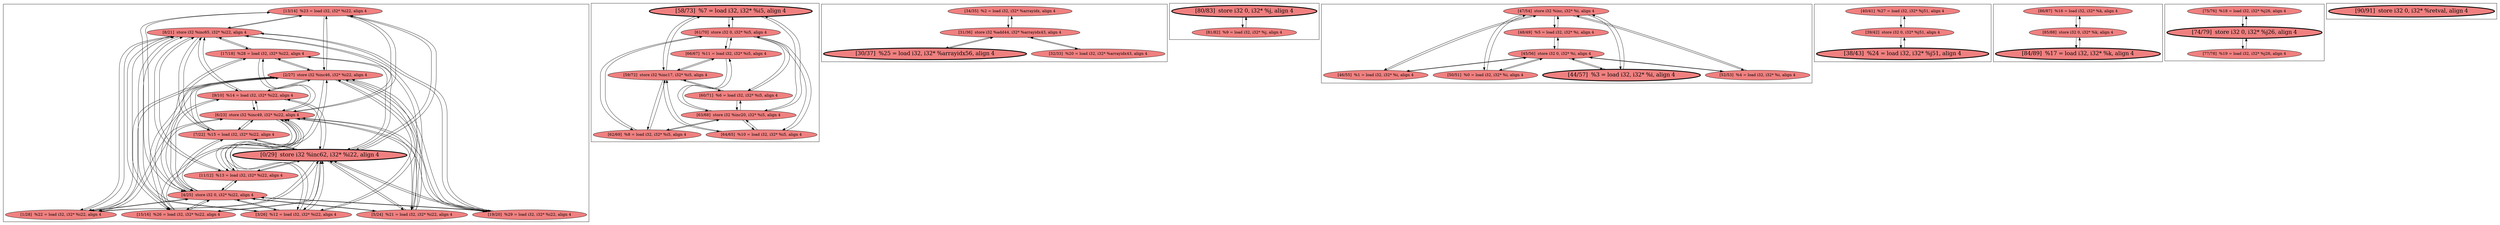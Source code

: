
digraph G {



node152->node150 [ ]
node156->node155 [ ]
node187->node186 [ ]
node191->node192 [ ]
node156->node147 [ ]
node151->node154 [ ]
node161->node151 [ ]
node148->node156 [ ]
node166->node169 [ ]
node174->node173 [ ]
node173->node174 [ ]
node189->node186 [ ]
node186->node189 [ ]
node157->node150 [ ]
node189->node192 [ ]
node151->node159 [ ]
node188->node192 [ ]
node192->node188 [ ]
node154->node160 [ ]
node178->node180 [ ]
node180->node178 [ ]
node156->node161 [ ]
node179->node178 [ ]
node180->node176 [ ]
node176->node181 [ ]
node158->node153 [ ]
node151->node152 [ ]
node192->node191 [ ]
node185->node191 [ ]
node151->node149 [ ]
node168->node169 [ ]
node156->node149 [ ]
node169->node168 [ ]
node155->node151 [ ]
node185->node190 [ ]
node177->node178 [ ]
node187->node185 [ ]
node190->node185 [ ]
node190->node192 [ ]
node150->node152 [ ]
node170->node172 [ ]
node160->node149 [ ]
node162->node164 [ ]
node156->node159 [ ]
node184->node182 [ ]
node147->node151 [ ]
node155->node156 [ ]
node191->node185 [ ]
node178->node177 [ ]
node156->node148 [ ]
node150->node155 [ ]
node150->node159 [ ]
node154->node156 [ ]
node153->node158 [ ]
node152->node160 [ ]
node182->node184 [ ]
node153->node152 [ ]
node192->node190 [ ]
node161->node150 [ ]
node150->node161 [ ]
node183->node182 [ ]
node155->node150 [ ]
node176->node180 [ ]
node157->node153 [ ]
node181->node178 [ ]
node187->node192 [ ]
node185->node188 [ ]
node153->node154 [ ]
node149->node156 [ ]
node186->node187 [ ]
node151->node161 [ ]
node182->node183 [ ]
node157->node160 [ ]
node150->node148 [ ]
node159->node156 [ ]
node159->node150 [ ]
node171->node172 [ ]
node164->node162 [ ]
node153->node157 [ ]
node160->node157 [ ]
node159->node151 [ ]
node178->node181 [ ]
node164->node163 [ ]
node148->node153 [ ]
node161->node156 [ ]
node150->node157 [ ]
node151->node155 [ ]
node160->node158 [ ]
node153->node148 [ ]
node154->node150 [ ]
node178->node179 [ ]
node155->node160 [ ]
node149->node151 [ ]
node158->node156 [ ]
node175->node178 [ ]
node176->node177 [ ]
node150->node147 [ ]
node158->node151 [ ]
node178->node175 [ ]
node148->node151 [ ]
node151->node148 [ ]
node176->node179 [ ]
node153->node155 [ ]
node150->node154 [ ]
node177->node176 [ ]
node161->node153 [ ]
node175->node176 [ ]
node176->node175 [ ]
node156->node157 [ ]
node190->node186 [ ]
node169->node166 [ ]
node148->node150 [ ]
node192->node187 [ ]
node155->node153 [ ]
node147->node156 [ ]
node179->node176 [ ]
node186->node191 [ ]
node186->node188 [ ]
node159->node160 [ ]
node188->node186 [ ]
node163->node164 [ ]
node186->node190 [ ]
node172->node170 [ ]
node191->node186 [ ]
node188->node185 [ ]
node185->node189 [ ]
node153->node149 [ ]
node189->node185 [ ]
node147->node150 [ ]
node158->node160 [ ]
node151->node158 [ ]
node156->node152 [ ]
node157->node156 [ ]
node158->node150 [ ]
node150->node158 [ ]
node154->node153 [ ]
node159->node153 [ ]
node153->node159 [ ]
node151->node147 [ ]
node157->node151 [ ]
node152->node153 [ ]
node151->node157 [ ]
node156->node158 [ ]
node167->node169 [ ]
node169->node167 [ ]
node185->node187 [ ]
node153->node161 [ ]
node152->node156 [ ]
node161->node160 [ ]
node160->node155 [ ]
node152->node151 [ ]
node149->node153 [ ]
node150->node149 [ ]
node149->node150 [ ]
node153->node147 [ ]
node160->node159 [ ]
node147->node153 [ ]
node160->node154 [ ]
node192->node189 [ ]
node181->node176 [ ]
node160->node152 [ ]
node154->node151 [ ]
node148->node160 [ ]
node160->node147 [ ]
node147->node160 [ ]
node160->node148 [ ]
node160->node161 [ ]
node149->node160 [ ]
node156->node154 [ ]
node172->node171 [ ]


subgraph cluster8 {


node192 [fillcolor=lightcoral,label="[63/68]  store i32 %inc20, i32* %i5, align 4",shape=ellipse,style=filled ]
node191 [fillcolor=lightcoral,label="[64/65]  %10 = load i32, i32* %i5, align 4",shape=ellipse,style=filled ]
node185 [fillcolor=lightcoral,label="[59/72]  store i32 %inc17, i32* %i5, align 4",shape=ellipse,style=filled ]
node187 [penwidth=3.0,fontsize=20,fillcolor=lightcoral,label="[58/73]  %7 = load i32, i32* %i5, align 4",shape=ellipse,style=filled ]
node189 [fillcolor=lightcoral,label="[62/69]  %8 = load i32, i32* %i5, align 4",shape=ellipse,style=filled ]
node188 [fillcolor=lightcoral,label="[60/71]  %6 = load i32, i32* %i5, align 4",shape=ellipse,style=filled ]
node186 [fillcolor=lightcoral,label="[61/70]  store i32 0, i32* %i5, align 4",shape=ellipse,style=filled ]
node190 [fillcolor=lightcoral,label="[66/67]  %11 = load i32, i32* %i5, align 4",shape=ellipse,style=filled ]



}

subgraph cluster7 {


node184 [fillcolor=lightcoral,label="[75/76]  %18 = load i32, i32* %j26, align 4",shape=ellipse,style=filled ]
node182 [penwidth=3.0,fontsize=20,fillcolor=lightcoral,label="[74/79]  store i32 0, i32* %j26, align 4",shape=ellipse,style=filled ]
node183 [fillcolor=lightcoral,label="[77/78]  %19 = load i32, i32* %j26, align 4",shape=ellipse,style=filled ]



}

subgraph cluster6 {


node181 [fillcolor=lightcoral,label="[50/51]  %0 = load i32, i32* %i, align 4",shape=ellipse,style=filled ]
node176 [fillcolor=lightcoral,label="[45/56]  store i32 0, i32* %i, align 4",shape=ellipse,style=filled ]
node179 [fillcolor=lightcoral,label="[46/55]  %1 = load i32, i32* %i, align 4",shape=ellipse,style=filled ]
node175 [fillcolor=lightcoral,label="[52/53]  %4 = load i32, i32* %i, align 4",shape=ellipse,style=filled ]
node177 [penwidth=3.0,fontsize=20,fillcolor=lightcoral,label="[44/57]  %3 = load i32, i32* %i, align 4",shape=ellipse,style=filled ]
node178 [fillcolor=lightcoral,label="[47/54]  store i32 %inc, i32* %i, align 4",shape=ellipse,style=filled ]
node180 [fillcolor=lightcoral,label="[48/49]  %5 = load i32, i32* %i, align 4",shape=ellipse,style=filled ]



}

subgraph cluster0 {


node161 [fillcolor=lightcoral,label="[5/24]  %21 = load i32, i32* %i22, align 4",shape=ellipse,style=filled ]
node159 [fillcolor=lightcoral,label="[7/22]  %15 = load i32, i32* %i22, align 4",shape=ellipse,style=filled ]
node157 [fillcolor=lightcoral,label="[11/12]  %13 = load i32, i32* %i22, align 4",shape=ellipse,style=filled ]
node156 [fillcolor=lightcoral,label="[4/25]  store i32 0, i32* %i22, align 4",shape=ellipse,style=filled ]
node153 [fillcolor=lightcoral,label="[2/27]  store i32 %inc46, i32* %i22, align 4",shape=ellipse,style=filled ]
node155 [fillcolor=lightcoral,label="[3/26]  %12 = load i32, i32* %i22, align 4",shape=ellipse,style=filled ]
node148 [fillcolor=lightcoral,label="[15/16]  %26 = load i32, i32* %i22, align 4",shape=ellipse,style=filled ]
node154 [fillcolor=lightcoral,label="[1/28]  %22 = load i32, i32* %i22, align 4",shape=ellipse,style=filled ]
node152 [fillcolor=lightcoral,label="[13/14]  %23 = load i32, i32* %i22, align 4",shape=ellipse,style=filled ]
node147 [fillcolor=lightcoral,label="[19/20]  %29 = load i32, i32* %i22, align 4",shape=ellipse,style=filled ]
node160 [fillcolor=lightcoral,label="[6/23]  store i32 %inc49, i32* %i22, align 4",shape=ellipse,style=filled ]
node158 [fillcolor=lightcoral,label="[9/10]  %14 = load i32, i32* %i22, align 4",shape=ellipse,style=filled ]
node149 [fillcolor=lightcoral,label="[17/18]  %28 = load i32, i32* %i22, align 4",shape=ellipse,style=filled ]
node150 [fillcolor=lightcoral,label="[8/21]  store i32 %inc65, i32* %i22, align 4",shape=ellipse,style=filled ]
node151 [penwidth=3.0,fontsize=20,fillcolor=lightcoral,label="[0/29]  store i32 %inc62, i32* %i22, align 4",shape=ellipse,style=filled ]



}

subgraph cluster5 {


node174 [penwidth=3.0,fontsize=20,fillcolor=lightcoral,label="[80/83]  store i32 0, i32* %j, align 4",shape=ellipse,style=filled ]
node173 [fillcolor=lightcoral,label="[81/82]  %9 = load i32, i32* %j, align 4",shape=ellipse,style=filled ]



}

subgraph cluster1 {


node164 [fillcolor=lightcoral,label="[85/88]  store i32 0, i32* %k, align 4",shape=ellipse,style=filled ]
node162 [fillcolor=lightcoral,label="[86/87]  %16 = load i32, i32* %k, align 4",shape=ellipse,style=filled ]
node163 [penwidth=3.0,fontsize=20,fillcolor=lightcoral,label="[84/89]  %17 = load i32, i32* %k, align 4",shape=ellipse,style=filled ]



}

subgraph cluster2 {


node165 [penwidth=3.0,fontsize=20,fillcolor=lightcoral,label="[90/91]  store i32 0, i32* %retval, align 4",shape=ellipse,style=filled ]



}

subgraph cluster3 {


node169 [fillcolor=lightcoral,label="[31/36]  store i32 %add44, i32* %arrayidx43, align 4",shape=ellipse,style=filled ]
node168 [penwidth=3.0,fontsize=20,fillcolor=lightcoral,label="[30/37]  %25 = load i32, i32* %arrayidx56, align 4",shape=ellipse,style=filled ]
node166 [fillcolor=lightcoral,label="[34/35]  %2 = load i32, i32* %arrayidx, align 4",shape=ellipse,style=filled ]
node167 [fillcolor=lightcoral,label="[32/33]  %20 = load i32, i32* %arrayidx43, align 4",shape=ellipse,style=filled ]



}

subgraph cluster4 {


node172 [fillcolor=lightcoral,label="[39/42]  store i32 0, i32* %j51, align 4",shape=ellipse,style=filled ]
node170 [fillcolor=lightcoral,label="[40/41]  %27 = load i32, i32* %j51, align 4",shape=ellipse,style=filled ]
node171 [penwidth=3.0,fontsize=20,fillcolor=lightcoral,label="[38/43]  %24 = load i32, i32* %j51, align 4",shape=ellipse,style=filled ]



}

}

